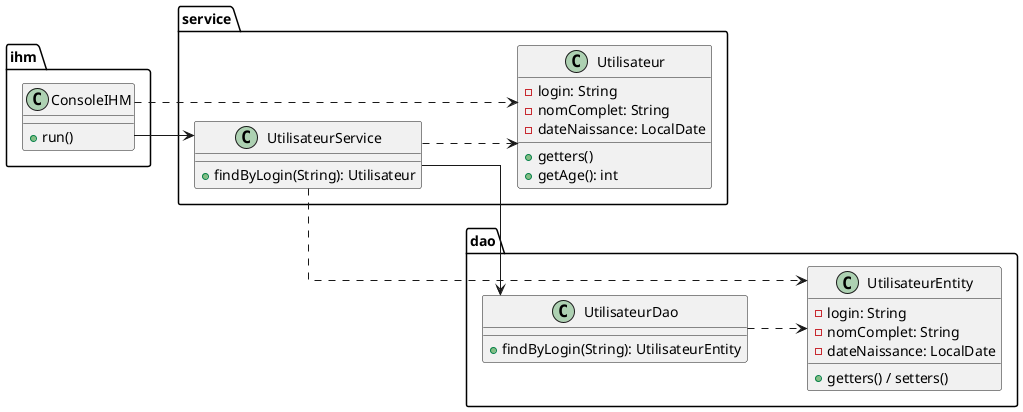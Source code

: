 @startuml
left to right direction

skinparam linetype ortho

package dao {
  class UtilisateurEntity {
    -login: String
    -nomComplet: String
    -dateNaissance: LocalDate
    +getters() / setters()
  }

  class UtilisateurDao {
    +findByLogin(String): UtilisateurEntity
  }
  UtilisateurDao ..> UtilisateurEntity
}

package service {
  class Utilisateur {
    -login: String
    -nomComplet: String
    -dateNaissance: LocalDate
    +getters()
    +getAge(): int
  }

  class UtilisateurService {
    +findByLogin(String): Utilisateur
  }
  UtilisateurService --> UtilisateurDao
  UtilisateurService ..> UtilisateurEntity
  UtilisateurService ..> Utilisateur
}

package ihm {
    class ConsoleIHM {
        +run()
    }
    ConsoleIHM --> UtilisateurService
    ConsoleIHM ..> Utilisateur
}

@enduml